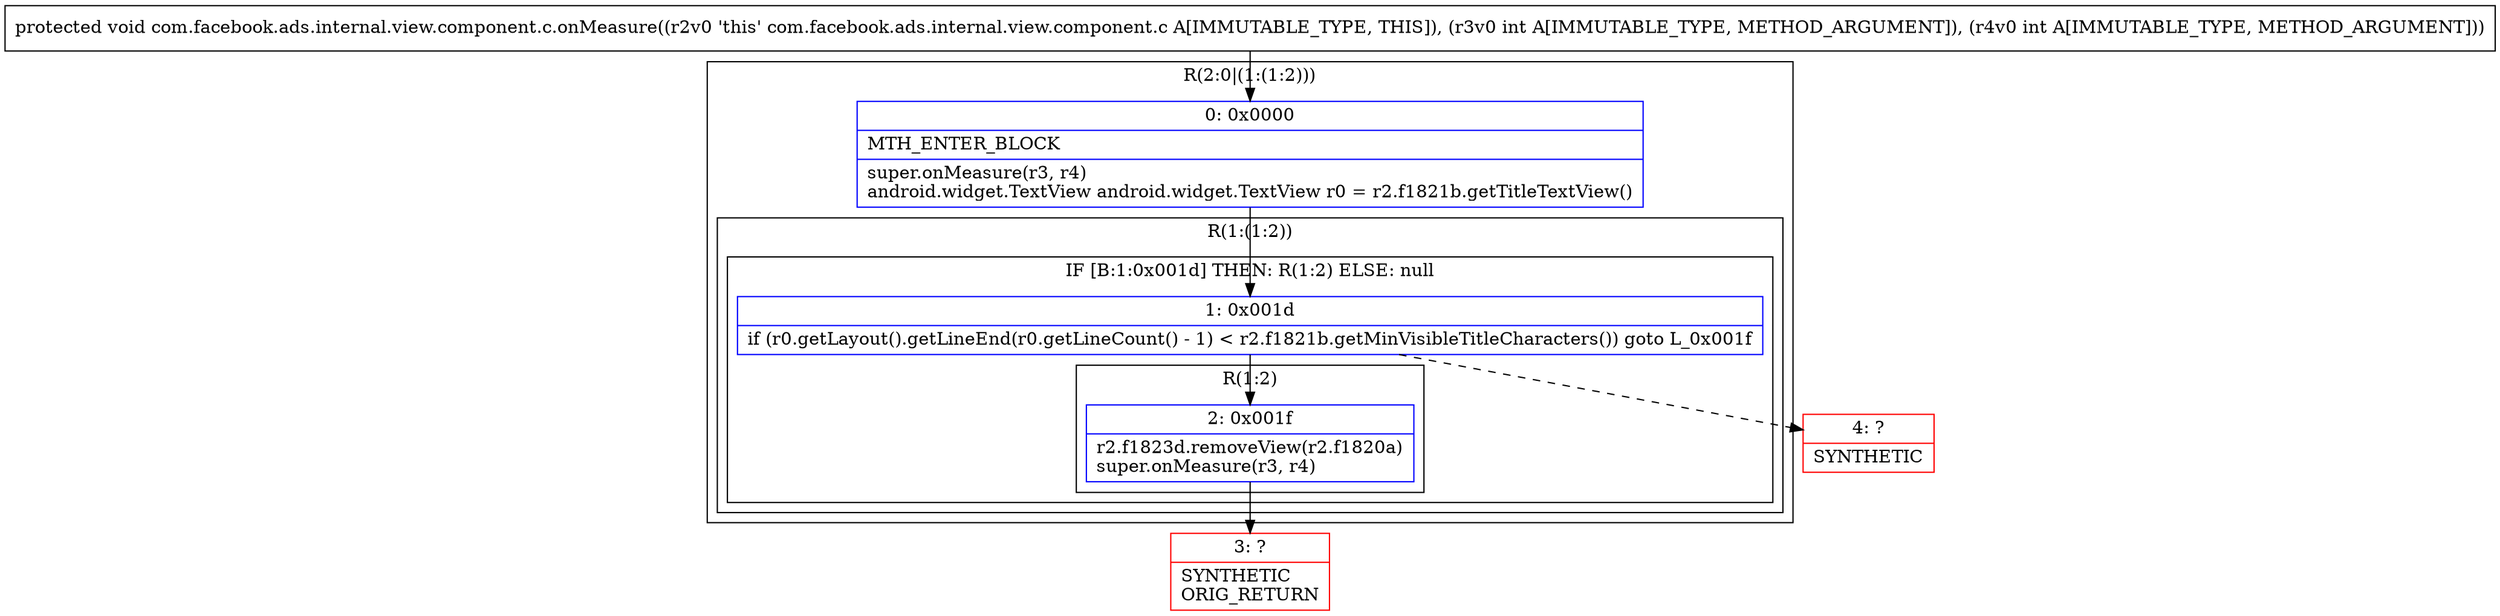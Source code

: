 digraph "CFG forcom.facebook.ads.internal.view.component.c.onMeasure(II)V" {
subgraph cluster_Region_971763067 {
label = "R(2:0|(1:(1:2)))";
node [shape=record,color=blue];
Node_0 [shape=record,label="{0\:\ 0x0000|MTH_ENTER_BLOCK\l|super.onMeasure(r3, r4)\landroid.widget.TextView android.widget.TextView r0 = r2.f1821b.getTitleTextView()\l}"];
subgraph cluster_Region_754821649 {
label = "R(1:(1:2))";
node [shape=record,color=blue];
subgraph cluster_IfRegion_27737720 {
label = "IF [B:1:0x001d] THEN: R(1:2) ELSE: null";
node [shape=record,color=blue];
Node_1 [shape=record,label="{1\:\ 0x001d|if (r0.getLayout().getLineEnd(r0.getLineCount() \- 1) \< r2.f1821b.getMinVisibleTitleCharacters()) goto L_0x001f\l}"];
subgraph cluster_Region_381448171 {
label = "R(1:2)";
node [shape=record,color=blue];
Node_2 [shape=record,label="{2\:\ 0x001f|r2.f1823d.removeView(r2.f1820a)\lsuper.onMeasure(r3, r4)\l}"];
}
}
}
}
Node_3 [shape=record,color=red,label="{3\:\ ?|SYNTHETIC\lORIG_RETURN\l}"];
Node_4 [shape=record,color=red,label="{4\:\ ?|SYNTHETIC\l}"];
MethodNode[shape=record,label="{protected void com.facebook.ads.internal.view.component.c.onMeasure((r2v0 'this' com.facebook.ads.internal.view.component.c A[IMMUTABLE_TYPE, THIS]), (r3v0 int A[IMMUTABLE_TYPE, METHOD_ARGUMENT]), (r4v0 int A[IMMUTABLE_TYPE, METHOD_ARGUMENT])) }"];
MethodNode -> Node_0;
Node_0 -> Node_1;
Node_1 -> Node_2;
Node_1 -> Node_4[style=dashed];
Node_2 -> Node_3;
}

